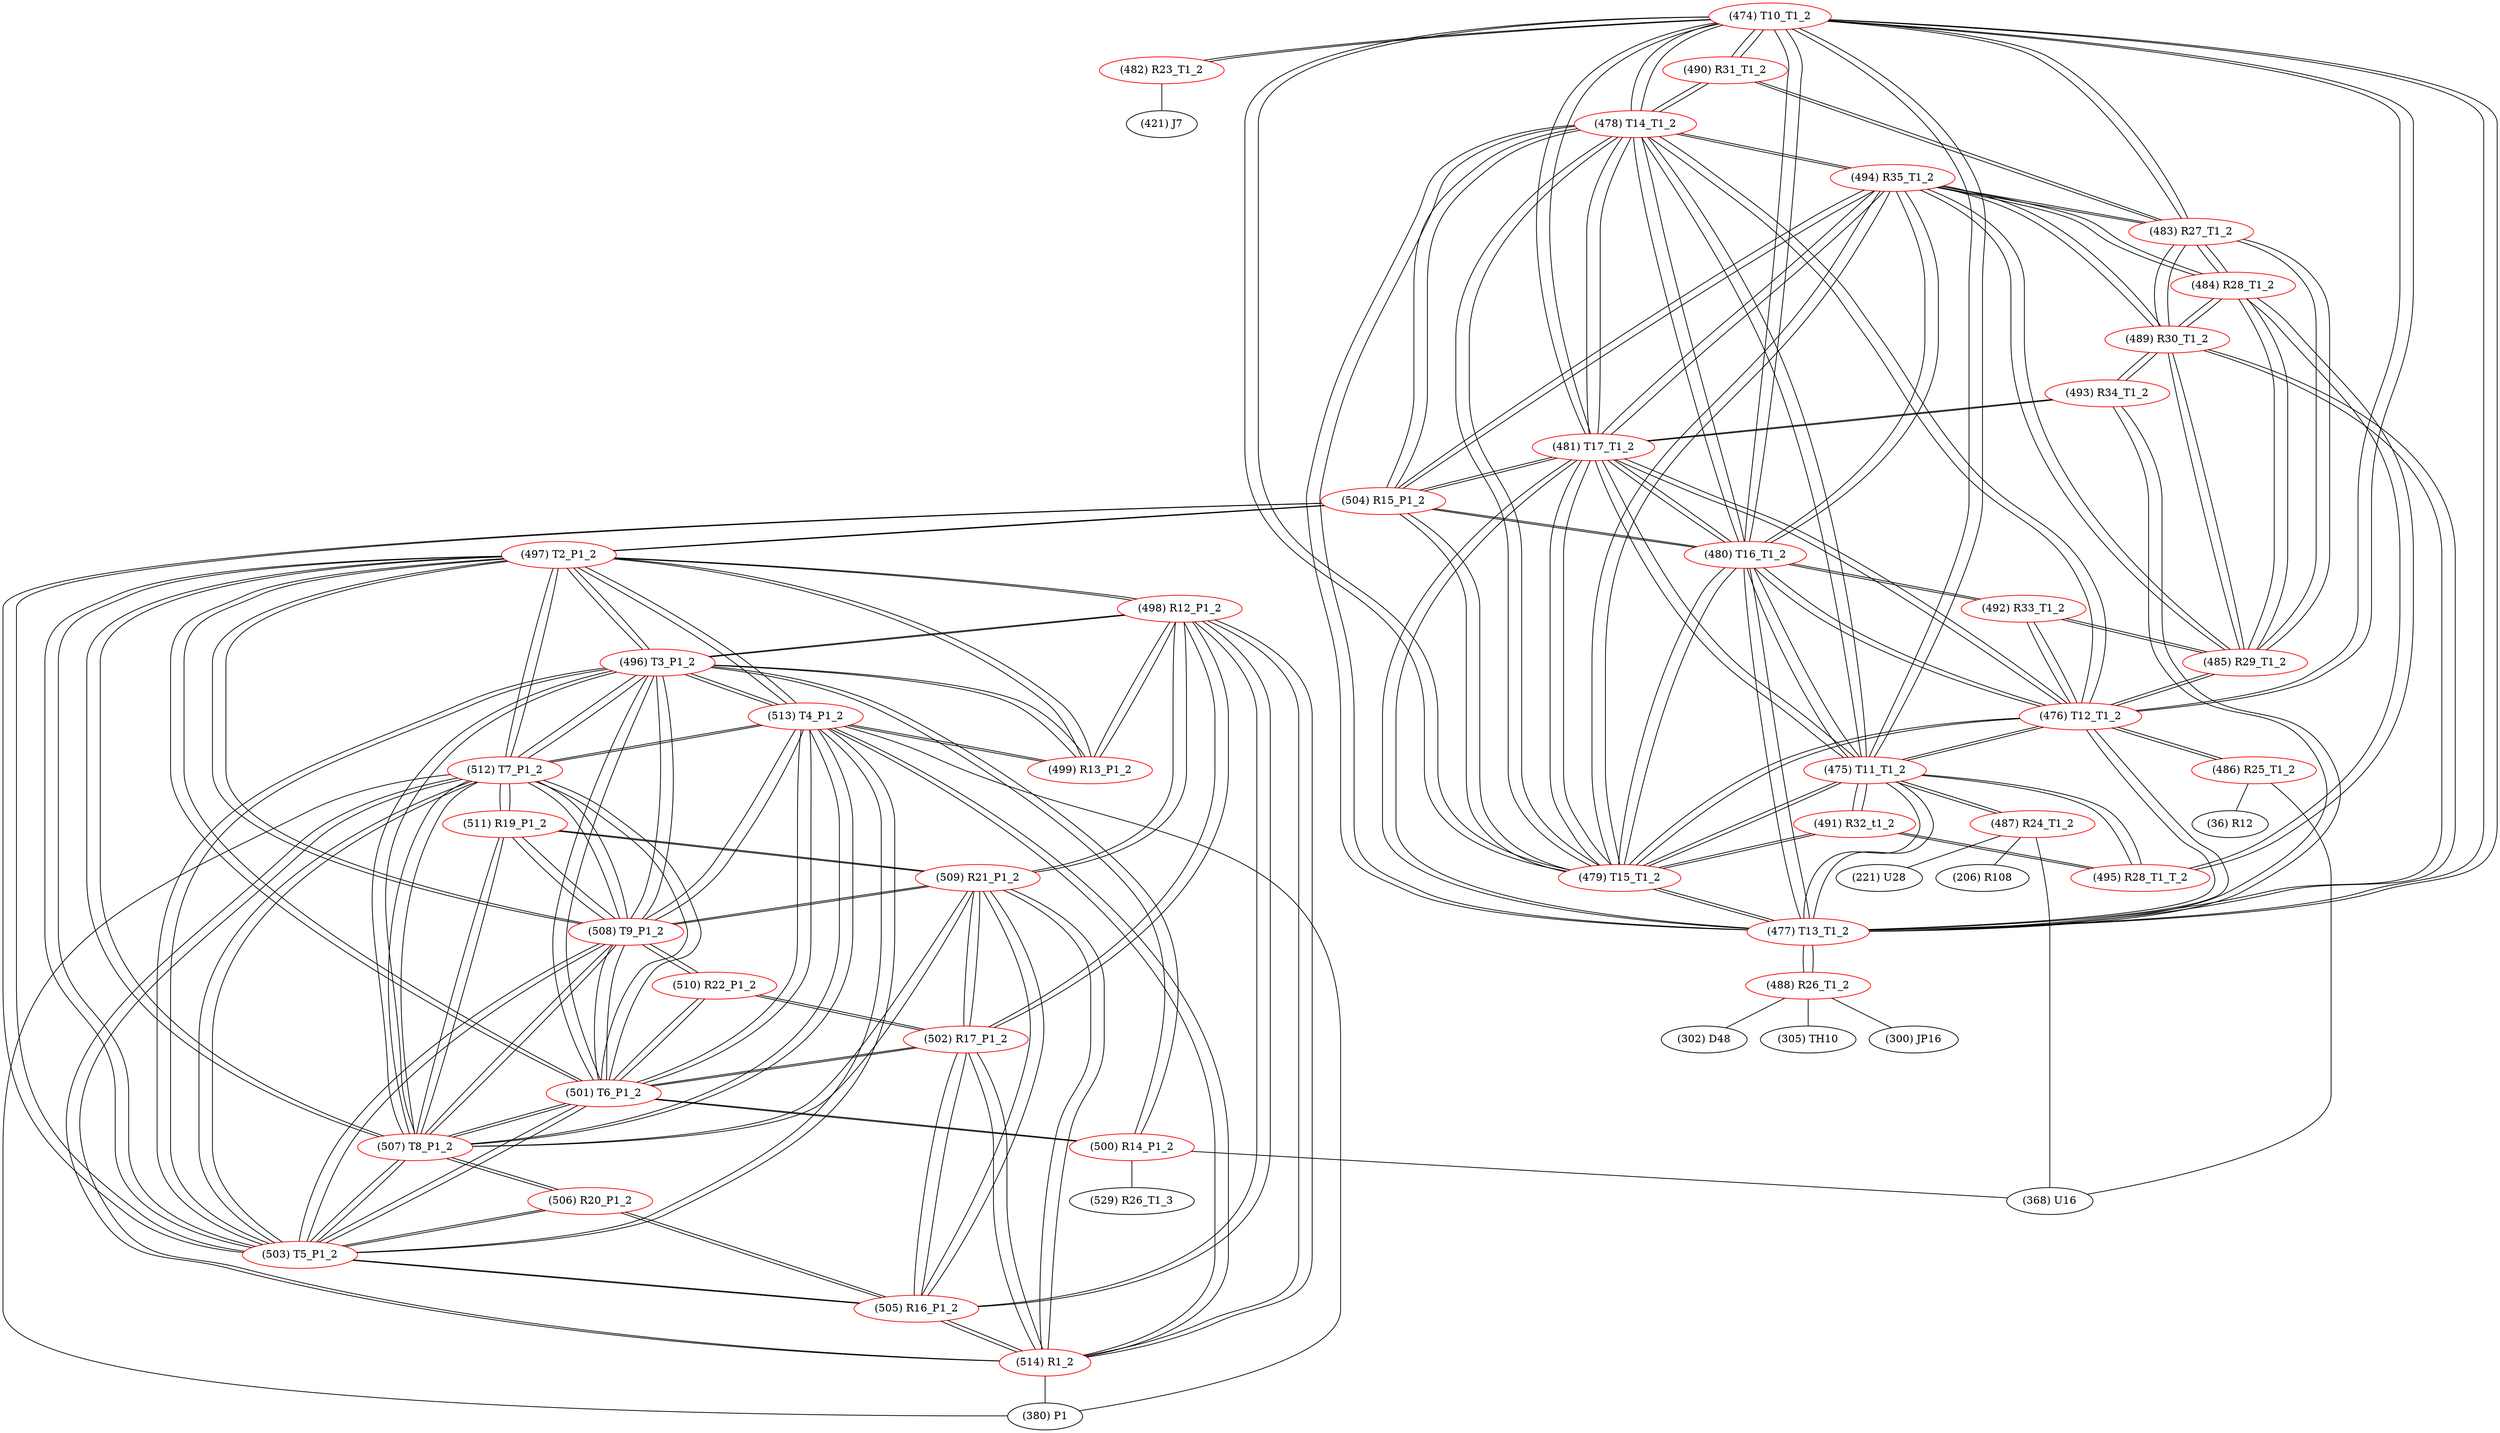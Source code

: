 graph {
	474 [label="(474) T10_T1_2" color=red]
	482 [label="(482) R23_T1_2"]
	490 [label="(490) R31_T1_2"]
	483 [label="(483) R27_T1_2"]
	480 [label="(480) T16_T1_2"]
	481 [label="(481) T17_T1_2"]
	479 [label="(479) T15_T1_2"]
	476 [label="(476) T12_T1_2"]
	478 [label="(478) T14_T1_2"]
	477 [label="(477) T13_T1_2"]
	475 [label="(475) T11_T1_2"]
	475 [label="(475) T11_T1_2" color=red]
	487 [label="(487) R24_T1_2"]
	495 [label="(495) R28_T1_T_2"]
	491 [label="(491) R32_t1_2"]
	474 [label="(474) T10_T1_2"]
	480 [label="(480) T16_T1_2"]
	481 [label="(481) T17_T1_2"]
	479 [label="(479) T15_T1_2"]
	476 [label="(476) T12_T1_2"]
	478 [label="(478) T14_T1_2"]
	477 [label="(477) T13_T1_2"]
	476 [label="(476) T12_T1_2" color=red]
	492 [label="(492) R33_T1_2"]
	485 [label="(485) R29_T1_2"]
	486 [label="(486) R25_T1_2"]
	474 [label="(474) T10_T1_2"]
	480 [label="(480) T16_T1_2"]
	481 [label="(481) T17_T1_2"]
	479 [label="(479) T15_T1_2"]
	478 [label="(478) T14_T1_2"]
	477 [label="(477) T13_T1_2"]
	475 [label="(475) T11_T1_2"]
	477 [label="(477) T13_T1_2" color=red]
	489 [label="(489) R30_T1_2"]
	493 [label="(493) R34_T1_2"]
	488 [label="(488) R26_T1_2"]
	474 [label="(474) T10_T1_2"]
	480 [label="(480) T16_T1_2"]
	481 [label="(481) T17_T1_2"]
	479 [label="(479) T15_T1_2"]
	476 [label="(476) T12_T1_2"]
	478 [label="(478) T14_T1_2"]
	475 [label="(475) T11_T1_2"]
	478 [label="(478) T14_T1_2" color=red]
	474 [label="(474) T10_T1_2"]
	480 [label="(480) T16_T1_2"]
	481 [label="(481) T17_T1_2"]
	479 [label="(479) T15_T1_2"]
	476 [label="(476) T12_T1_2"]
	477 [label="(477) T13_T1_2"]
	475 [label="(475) T11_T1_2"]
	490 [label="(490) R31_T1_2"]
	504 [label="(504) R15_P1_2"]
	494 [label="(494) R35_T1_2"]
	479 [label="(479) T15_T1_2" color=red]
	491 [label="(491) R32_t1_2"]
	474 [label="(474) T10_T1_2"]
	480 [label="(480) T16_T1_2"]
	481 [label="(481) T17_T1_2"]
	476 [label="(476) T12_T1_2"]
	478 [label="(478) T14_T1_2"]
	477 [label="(477) T13_T1_2"]
	475 [label="(475) T11_T1_2"]
	504 [label="(504) R15_P1_2"]
	494 [label="(494) R35_T1_2"]
	480 [label="(480) T16_T1_2" color=red]
	492 [label="(492) R33_T1_2"]
	474 [label="(474) T10_T1_2"]
	481 [label="(481) T17_T1_2"]
	479 [label="(479) T15_T1_2"]
	476 [label="(476) T12_T1_2"]
	478 [label="(478) T14_T1_2"]
	477 [label="(477) T13_T1_2"]
	475 [label="(475) T11_T1_2"]
	504 [label="(504) R15_P1_2"]
	494 [label="(494) R35_T1_2"]
	481 [label="(481) T17_T1_2" color=red]
	493 [label="(493) R34_T1_2"]
	474 [label="(474) T10_T1_2"]
	480 [label="(480) T16_T1_2"]
	479 [label="(479) T15_T1_2"]
	476 [label="(476) T12_T1_2"]
	478 [label="(478) T14_T1_2"]
	477 [label="(477) T13_T1_2"]
	475 [label="(475) T11_T1_2"]
	504 [label="(504) R15_P1_2"]
	494 [label="(494) R35_T1_2"]
	482 [label="(482) R23_T1_2" color=red]
	421 [label="(421) J7"]
	474 [label="(474) T10_T1_2"]
	483 [label="(483) R27_T1_2" color=red]
	489 [label="(489) R30_T1_2"]
	494 [label="(494) R35_T1_2"]
	485 [label="(485) R29_T1_2"]
	484 [label="(484) R28_T1_2"]
	474 [label="(474) T10_T1_2"]
	490 [label="(490) R31_T1_2"]
	484 [label="(484) R28_T1_2" color=red]
	489 [label="(489) R30_T1_2"]
	494 [label="(494) R35_T1_2"]
	485 [label="(485) R29_T1_2"]
	483 [label="(483) R27_T1_2"]
	495 [label="(495) R28_T1_T_2"]
	485 [label="(485) R29_T1_2" color=red]
	489 [label="(489) R30_T1_2"]
	494 [label="(494) R35_T1_2"]
	484 [label="(484) R28_T1_2"]
	483 [label="(483) R27_T1_2"]
	492 [label="(492) R33_T1_2"]
	476 [label="(476) T12_T1_2"]
	486 [label="(486) R25_T1_2" color=red]
	368 [label="(368) U16"]
	36 [label="(36) R12"]
	476 [label="(476) T12_T1_2"]
	487 [label="(487) R24_T1_2" color=red]
	206 [label="(206) R108"]
	368 [label="(368) U16"]
	221 [label="(221) U28"]
	475 [label="(475) T11_T1_2"]
	488 [label="(488) R26_T1_2" color=red]
	305 [label="(305) TH10"]
	300 [label="(300) JP16"]
	302 [label="(302) D48"]
	477 [label="(477) T13_T1_2"]
	489 [label="(489) R30_T1_2" color=red]
	494 [label="(494) R35_T1_2"]
	485 [label="(485) R29_T1_2"]
	484 [label="(484) R28_T1_2"]
	483 [label="(483) R27_T1_2"]
	493 [label="(493) R34_T1_2"]
	477 [label="(477) T13_T1_2"]
	490 [label="(490) R31_T1_2" color=red]
	474 [label="(474) T10_T1_2"]
	483 [label="(483) R27_T1_2"]
	478 [label="(478) T14_T1_2"]
	491 [label="(491) R32_t1_2" color=red]
	479 [label="(479) T15_T1_2"]
	475 [label="(475) T11_T1_2"]
	495 [label="(495) R28_T1_T_2"]
	492 [label="(492) R33_T1_2" color=red]
	480 [label="(480) T16_T1_2"]
	485 [label="(485) R29_T1_2"]
	476 [label="(476) T12_T1_2"]
	493 [label="(493) R34_T1_2" color=red]
	481 [label="(481) T17_T1_2"]
	489 [label="(489) R30_T1_2"]
	477 [label="(477) T13_T1_2"]
	494 [label="(494) R35_T1_2" color=red]
	489 [label="(489) R30_T1_2"]
	485 [label="(485) R29_T1_2"]
	484 [label="(484) R28_T1_2"]
	483 [label="(483) R27_T1_2"]
	504 [label="(504) R15_P1_2"]
	481 [label="(481) T17_T1_2"]
	480 [label="(480) T16_T1_2"]
	479 [label="(479) T15_T1_2"]
	478 [label="(478) T14_T1_2"]
	495 [label="(495) R28_T1_T_2" color=red]
	475 [label="(475) T11_T1_2"]
	491 [label="(491) R32_t1_2"]
	484 [label="(484) R28_T1_2"]
	496 [label="(496) T3_P1_2" color=red]
	513 [label="(513) T4_P1_2"]
	512 [label="(512) T7_P1_2"]
	503 [label="(503) T5_P1_2"]
	508 [label="(508) T9_P1_2"]
	507 [label="(507) T8_P1_2"]
	501 [label="(501) T6_P1_2"]
	497 [label="(497) T2_P1_2"]
	500 [label="(500) R14_P1_2"]
	499 [label="(499) R13_P1_2"]
	498 [label="(498) R12_P1_2"]
	497 [label="(497) T2_P1_2" color=red]
	496 [label="(496) T3_P1_2"]
	513 [label="(513) T4_P1_2"]
	512 [label="(512) T7_P1_2"]
	503 [label="(503) T5_P1_2"]
	508 [label="(508) T9_P1_2"]
	507 [label="(507) T8_P1_2"]
	501 [label="(501) T6_P1_2"]
	499 [label="(499) R13_P1_2"]
	498 [label="(498) R12_P1_2"]
	504 [label="(504) R15_P1_2"]
	498 [label="(498) R12_P1_2" color=red]
	509 [label="(509) R21_P1_2"]
	505 [label="(505) R16_P1_2"]
	502 [label="(502) R17_P1_2"]
	514 [label="(514) R1_2"]
	499 [label="(499) R13_P1_2"]
	496 [label="(496) T3_P1_2"]
	497 [label="(497) T2_P1_2"]
	499 [label="(499) R13_P1_2" color=red]
	513 [label="(513) T4_P1_2"]
	496 [label="(496) T3_P1_2"]
	498 [label="(498) R12_P1_2"]
	497 [label="(497) T2_P1_2"]
	500 [label="(500) R14_P1_2" color=red]
	368 [label="(368) U16"]
	529 [label="(529) R26_T1_3"]
	496 [label="(496) T3_P1_2"]
	501 [label="(501) T6_P1_2"]
	501 [label="(501) T6_P1_2" color=red]
	496 [label="(496) T3_P1_2"]
	513 [label="(513) T4_P1_2"]
	512 [label="(512) T7_P1_2"]
	503 [label="(503) T5_P1_2"]
	508 [label="(508) T9_P1_2"]
	507 [label="(507) T8_P1_2"]
	497 [label="(497) T2_P1_2"]
	500 [label="(500) R14_P1_2"]
	510 [label="(510) R22_P1_2"]
	502 [label="(502) R17_P1_2"]
	502 [label="(502) R17_P1_2" color=red]
	509 [label="(509) R21_P1_2"]
	505 [label="(505) R16_P1_2"]
	498 [label="(498) R12_P1_2"]
	514 [label="(514) R1_2"]
	510 [label="(510) R22_P1_2"]
	501 [label="(501) T6_P1_2"]
	503 [label="(503) T5_P1_2" color=red]
	496 [label="(496) T3_P1_2"]
	513 [label="(513) T4_P1_2"]
	512 [label="(512) T7_P1_2"]
	508 [label="(508) T9_P1_2"]
	507 [label="(507) T8_P1_2"]
	501 [label="(501) T6_P1_2"]
	497 [label="(497) T2_P1_2"]
	504 [label="(504) R15_P1_2"]
	505 [label="(505) R16_P1_2"]
	506 [label="(506) R20_P1_2"]
	504 [label="(504) R15_P1_2" color=red]
	481 [label="(481) T17_T1_2"]
	494 [label="(494) R35_T1_2"]
	480 [label="(480) T16_T1_2"]
	479 [label="(479) T15_T1_2"]
	478 [label="(478) T14_T1_2"]
	497 [label="(497) T2_P1_2"]
	503 [label="(503) T5_P1_2"]
	505 [label="(505) R16_P1_2" color=red]
	509 [label="(509) R21_P1_2"]
	498 [label="(498) R12_P1_2"]
	502 [label="(502) R17_P1_2"]
	514 [label="(514) R1_2"]
	503 [label="(503) T5_P1_2"]
	506 [label="(506) R20_P1_2"]
	506 [label="(506) R20_P1_2" color=red]
	507 [label="(507) T8_P1_2"]
	505 [label="(505) R16_P1_2"]
	503 [label="(503) T5_P1_2"]
	507 [label="(507) T8_P1_2" color=red]
	496 [label="(496) T3_P1_2"]
	513 [label="(513) T4_P1_2"]
	512 [label="(512) T7_P1_2"]
	503 [label="(503) T5_P1_2"]
	508 [label="(508) T9_P1_2"]
	501 [label="(501) T6_P1_2"]
	497 [label="(497) T2_P1_2"]
	509 [label="(509) R21_P1_2"]
	511 [label="(511) R19_P1_2"]
	506 [label="(506) R20_P1_2"]
	508 [label="(508) T9_P1_2" color=red]
	510 [label="(510) R22_P1_2"]
	496 [label="(496) T3_P1_2"]
	513 [label="(513) T4_P1_2"]
	512 [label="(512) T7_P1_2"]
	503 [label="(503) T5_P1_2"]
	507 [label="(507) T8_P1_2"]
	501 [label="(501) T6_P1_2"]
	497 [label="(497) T2_P1_2"]
	509 [label="(509) R21_P1_2"]
	511 [label="(511) R19_P1_2"]
	509 [label="(509) R21_P1_2" color=red]
	505 [label="(505) R16_P1_2"]
	498 [label="(498) R12_P1_2"]
	502 [label="(502) R17_P1_2"]
	514 [label="(514) R1_2"]
	508 [label="(508) T9_P1_2"]
	507 [label="(507) T8_P1_2"]
	511 [label="(511) R19_P1_2"]
	510 [label="(510) R22_P1_2" color=red]
	508 [label="(508) T9_P1_2"]
	501 [label="(501) T6_P1_2"]
	502 [label="(502) R17_P1_2"]
	511 [label="(511) R19_P1_2" color=red]
	508 [label="(508) T9_P1_2"]
	509 [label="(509) R21_P1_2"]
	507 [label="(507) T8_P1_2"]
	512 [label="(512) T7_P1_2"]
	512 [label="(512) T7_P1_2" color=red]
	496 [label="(496) T3_P1_2"]
	513 [label="(513) T4_P1_2"]
	503 [label="(503) T5_P1_2"]
	508 [label="(508) T9_P1_2"]
	507 [label="(507) T8_P1_2"]
	501 [label="(501) T6_P1_2"]
	497 [label="(497) T2_P1_2"]
	514 [label="(514) R1_2"]
	380 [label="(380) P1"]
	511 [label="(511) R19_P1_2"]
	513 [label="(513) T4_P1_2" color=red]
	496 [label="(496) T3_P1_2"]
	512 [label="(512) T7_P1_2"]
	503 [label="(503) T5_P1_2"]
	508 [label="(508) T9_P1_2"]
	507 [label="(507) T8_P1_2"]
	501 [label="(501) T6_P1_2"]
	497 [label="(497) T2_P1_2"]
	499 [label="(499) R13_P1_2"]
	514 [label="(514) R1_2"]
	380 [label="(380) P1"]
	514 [label="(514) R1_2" color=red]
	513 [label="(513) T4_P1_2"]
	512 [label="(512) T7_P1_2"]
	380 [label="(380) P1"]
	509 [label="(509) R21_P1_2"]
	505 [label="(505) R16_P1_2"]
	498 [label="(498) R12_P1_2"]
	502 [label="(502) R17_P1_2"]
	474 -- 482
	474 -- 490
	474 -- 483
	474 -- 480
	474 -- 481
	474 -- 479
	474 -- 476
	474 -- 478
	474 -- 477
	474 -- 475
	475 -- 487
	475 -- 495
	475 -- 491
	475 -- 474
	475 -- 480
	475 -- 481
	475 -- 479
	475 -- 476
	475 -- 478
	475 -- 477
	476 -- 492
	476 -- 485
	476 -- 486
	476 -- 474
	476 -- 480
	476 -- 481
	476 -- 479
	476 -- 478
	476 -- 477
	476 -- 475
	477 -- 489
	477 -- 493
	477 -- 488
	477 -- 474
	477 -- 480
	477 -- 481
	477 -- 479
	477 -- 476
	477 -- 478
	477 -- 475
	478 -- 474
	478 -- 480
	478 -- 481
	478 -- 479
	478 -- 476
	478 -- 477
	478 -- 475
	478 -- 490
	478 -- 504
	478 -- 494
	479 -- 491
	479 -- 474
	479 -- 480
	479 -- 481
	479 -- 476
	479 -- 478
	479 -- 477
	479 -- 475
	479 -- 504
	479 -- 494
	480 -- 492
	480 -- 474
	480 -- 481
	480 -- 479
	480 -- 476
	480 -- 478
	480 -- 477
	480 -- 475
	480 -- 504
	480 -- 494
	481 -- 493
	481 -- 474
	481 -- 480
	481 -- 479
	481 -- 476
	481 -- 478
	481 -- 477
	481 -- 475
	481 -- 504
	481 -- 494
	482 -- 421
	482 -- 474
	483 -- 489
	483 -- 494
	483 -- 485
	483 -- 484
	483 -- 474
	483 -- 490
	484 -- 489
	484 -- 494
	484 -- 485
	484 -- 483
	484 -- 495
	485 -- 489
	485 -- 494
	485 -- 484
	485 -- 483
	485 -- 492
	485 -- 476
	486 -- 368
	486 -- 36
	486 -- 476
	487 -- 206
	487 -- 368
	487 -- 221
	487 -- 475
	488 -- 305
	488 -- 300
	488 -- 302
	488 -- 477
	489 -- 494
	489 -- 485
	489 -- 484
	489 -- 483
	489 -- 493
	489 -- 477
	490 -- 474
	490 -- 483
	490 -- 478
	491 -- 479
	491 -- 475
	491 -- 495
	492 -- 480
	492 -- 485
	492 -- 476
	493 -- 481
	493 -- 489
	493 -- 477
	494 -- 489
	494 -- 485
	494 -- 484
	494 -- 483
	494 -- 504
	494 -- 481
	494 -- 480
	494 -- 479
	494 -- 478
	495 -- 475
	495 -- 491
	495 -- 484
	496 -- 513
	496 -- 512
	496 -- 503
	496 -- 508
	496 -- 507
	496 -- 501
	496 -- 497
	496 -- 500
	496 -- 499
	496 -- 498
	497 -- 496
	497 -- 513
	497 -- 512
	497 -- 503
	497 -- 508
	497 -- 507
	497 -- 501
	497 -- 499
	497 -- 498
	497 -- 504
	498 -- 509
	498 -- 505
	498 -- 502
	498 -- 514
	498 -- 499
	498 -- 496
	498 -- 497
	499 -- 513
	499 -- 496
	499 -- 498
	499 -- 497
	500 -- 368
	500 -- 529
	500 -- 496
	500 -- 501
	501 -- 496
	501 -- 513
	501 -- 512
	501 -- 503
	501 -- 508
	501 -- 507
	501 -- 497
	501 -- 500
	501 -- 510
	501 -- 502
	502 -- 509
	502 -- 505
	502 -- 498
	502 -- 514
	502 -- 510
	502 -- 501
	503 -- 496
	503 -- 513
	503 -- 512
	503 -- 508
	503 -- 507
	503 -- 501
	503 -- 497
	503 -- 504
	503 -- 505
	503 -- 506
	504 -- 481
	504 -- 494
	504 -- 480
	504 -- 479
	504 -- 478
	504 -- 497
	504 -- 503
	505 -- 509
	505 -- 498
	505 -- 502
	505 -- 514
	505 -- 503
	505 -- 506
	506 -- 507
	506 -- 505
	506 -- 503
	507 -- 496
	507 -- 513
	507 -- 512
	507 -- 503
	507 -- 508
	507 -- 501
	507 -- 497
	507 -- 509
	507 -- 511
	507 -- 506
	508 -- 510
	508 -- 496
	508 -- 513
	508 -- 512
	508 -- 503
	508 -- 507
	508 -- 501
	508 -- 497
	508 -- 509
	508 -- 511
	509 -- 505
	509 -- 498
	509 -- 502
	509 -- 514
	509 -- 508
	509 -- 507
	509 -- 511
	510 -- 508
	510 -- 501
	510 -- 502
	511 -- 508
	511 -- 509
	511 -- 507
	511 -- 512
	512 -- 496
	512 -- 513
	512 -- 503
	512 -- 508
	512 -- 507
	512 -- 501
	512 -- 497
	512 -- 514
	512 -- 380
	512 -- 511
	513 -- 496
	513 -- 512
	513 -- 503
	513 -- 508
	513 -- 507
	513 -- 501
	513 -- 497
	513 -- 499
	513 -- 514
	513 -- 380
	514 -- 513
	514 -- 512
	514 -- 380
	514 -- 509
	514 -- 505
	514 -- 498
	514 -- 502
}